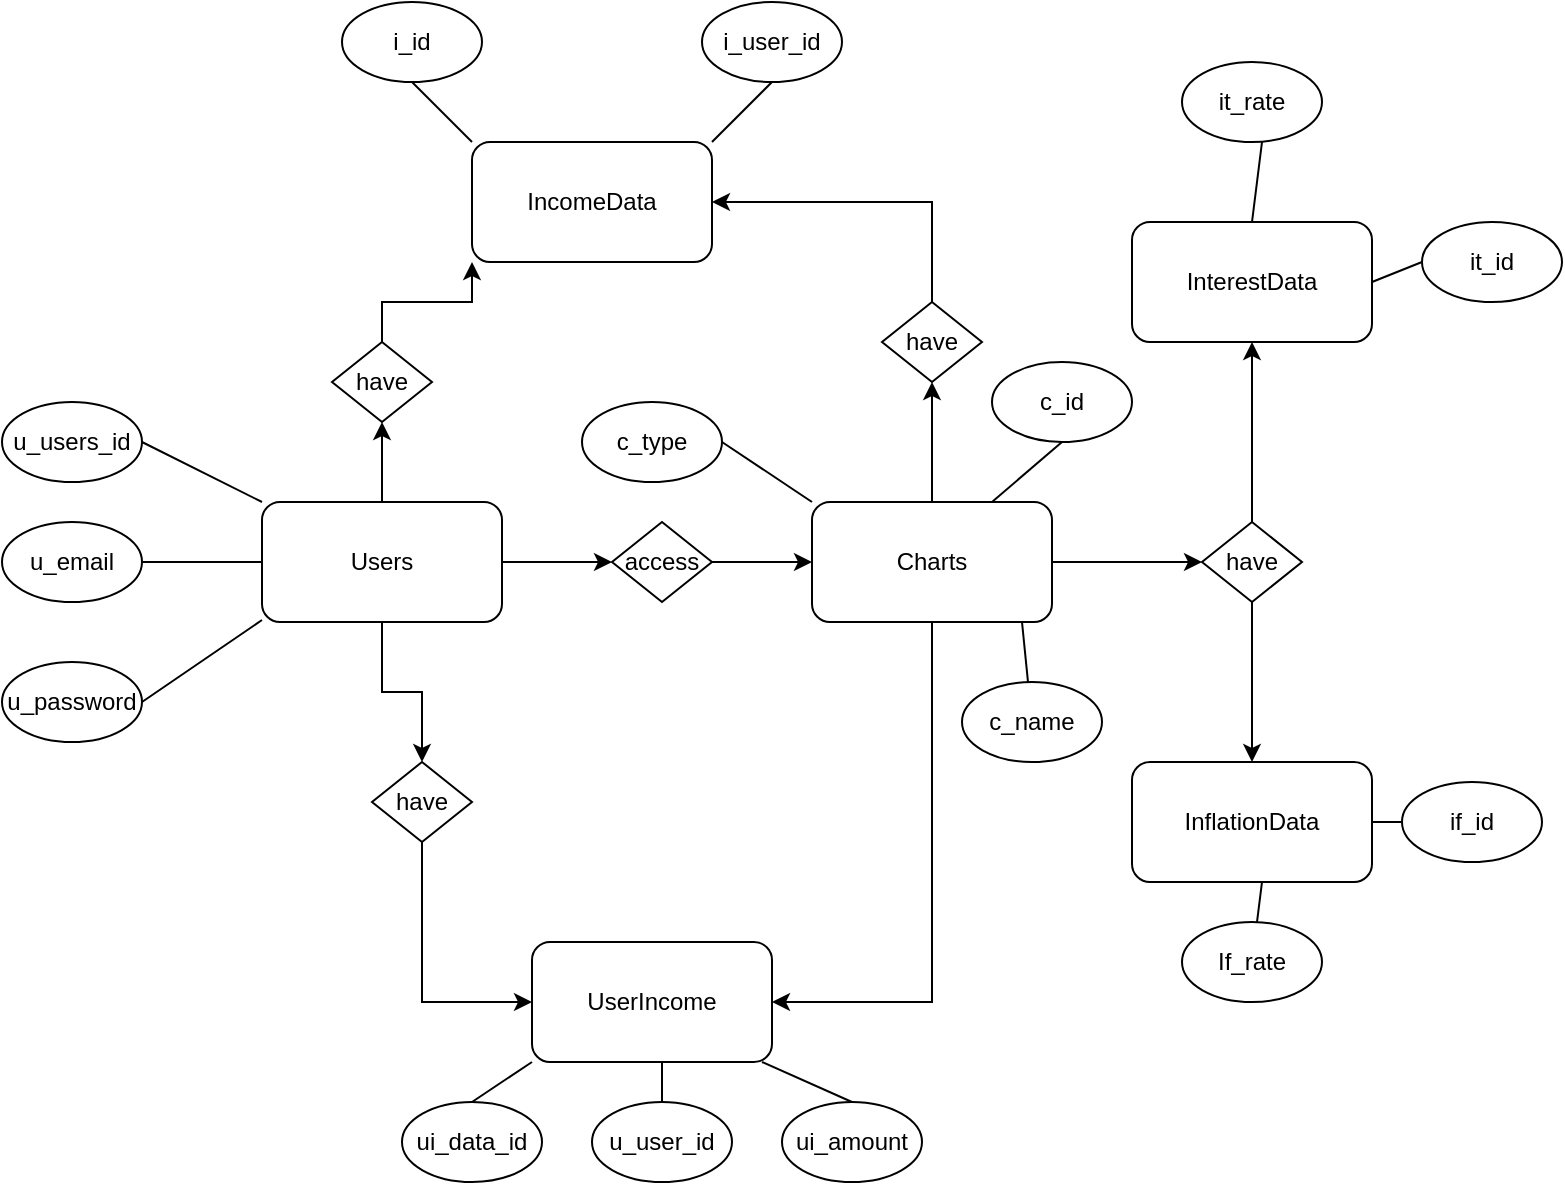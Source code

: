 <mxfile version="22.0.4" type="github">
  <diagram name="Page-1" id="ptBrJCZNpnKrMrh5eRFJ">
    <mxGraphModel dx="1434" dy="790" grid="1" gridSize="10" guides="1" tooltips="1" connect="1" arrows="1" fold="1" page="1" pageScale="1" pageWidth="850" pageHeight="1100" math="0" shadow="0">
      <root>
        <mxCell id="0" />
        <mxCell id="1" parent="0" />
        <mxCell id="P4rtW_fDKfjn2RvKO4Z2-17" style="edgeStyle=orthogonalEdgeStyle;rounded=0;orthogonalLoop=1;jettySize=auto;html=1;exitX=0.5;exitY=1;exitDx=0;exitDy=0;entryX=0.5;entryY=0;entryDx=0;entryDy=0;" edge="1" parent="1" source="P4rtW_fDKfjn2RvKO4Z2-1" target="P4rtW_fDKfjn2RvKO4Z2-9">
          <mxGeometry relative="1" as="geometry" />
        </mxCell>
        <mxCell id="P4rtW_fDKfjn2RvKO4Z2-21" style="edgeStyle=orthogonalEdgeStyle;rounded=0;orthogonalLoop=1;jettySize=auto;html=1;exitX=1;exitY=0.5;exitDx=0;exitDy=0;entryX=0;entryY=0.5;entryDx=0;entryDy=0;" edge="1" parent="1" source="P4rtW_fDKfjn2RvKO4Z2-1" target="P4rtW_fDKfjn2RvKO4Z2-19">
          <mxGeometry relative="1" as="geometry" />
        </mxCell>
        <mxCell id="P4rtW_fDKfjn2RvKO4Z2-37" style="edgeStyle=orthogonalEdgeStyle;rounded=0;orthogonalLoop=1;jettySize=auto;html=1;exitX=0.5;exitY=0;exitDx=0;exitDy=0;entryX=0.5;entryY=1;entryDx=0;entryDy=0;" edge="1" parent="1" source="P4rtW_fDKfjn2RvKO4Z2-1" target="P4rtW_fDKfjn2RvKO4Z2-8">
          <mxGeometry relative="1" as="geometry" />
        </mxCell>
        <mxCell id="P4rtW_fDKfjn2RvKO4Z2-1" value="Users" style="rounded=1;whiteSpace=wrap;html=1;" vertex="1" parent="1">
          <mxGeometry x="180" y="310" width="120" height="60" as="geometry" />
        </mxCell>
        <mxCell id="P4rtW_fDKfjn2RvKO4Z2-2" value="InflationData" style="rounded=1;whiteSpace=wrap;html=1;" vertex="1" parent="1">
          <mxGeometry x="615" y="440" width="120" height="60" as="geometry" />
        </mxCell>
        <mxCell id="P4rtW_fDKfjn2RvKO4Z2-3" value="InterestData" style="rounded=1;whiteSpace=wrap;html=1;" vertex="1" parent="1">
          <mxGeometry x="615" y="170" width="120" height="60" as="geometry" />
        </mxCell>
        <mxCell id="P4rtW_fDKfjn2RvKO4Z2-4" value="IncomeData" style="rounded=1;whiteSpace=wrap;html=1;" vertex="1" parent="1">
          <mxGeometry x="285" y="130" width="120" height="60" as="geometry" />
        </mxCell>
        <mxCell id="P4rtW_fDKfjn2RvKO4Z2-5" value="UserIncome" style="rounded=1;whiteSpace=wrap;html=1;" vertex="1" parent="1">
          <mxGeometry x="315" y="530" width="120" height="60" as="geometry" />
        </mxCell>
        <mxCell id="P4rtW_fDKfjn2RvKO4Z2-28" style="edgeStyle=orthogonalEdgeStyle;rounded=0;orthogonalLoop=1;jettySize=auto;html=1;exitX=0.5;exitY=1;exitDx=0;exitDy=0;entryX=1;entryY=0.5;entryDx=0;entryDy=0;" edge="1" parent="1" source="P4rtW_fDKfjn2RvKO4Z2-6" target="P4rtW_fDKfjn2RvKO4Z2-5">
          <mxGeometry relative="1" as="geometry" />
        </mxCell>
        <mxCell id="P4rtW_fDKfjn2RvKO4Z2-30" style="edgeStyle=orthogonalEdgeStyle;rounded=0;orthogonalLoop=1;jettySize=auto;html=1;exitX=1;exitY=0.5;exitDx=0;exitDy=0;entryX=0;entryY=0.5;entryDx=0;entryDy=0;" edge="1" parent="1" source="P4rtW_fDKfjn2RvKO4Z2-6" target="P4rtW_fDKfjn2RvKO4Z2-24">
          <mxGeometry relative="1" as="geometry" />
        </mxCell>
        <mxCell id="P4rtW_fDKfjn2RvKO4Z2-41" style="edgeStyle=orthogonalEdgeStyle;rounded=0;orthogonalLoop=1;jettySize=auto;html=1;exitX=0.5;exitY=0;exitDx=0;exitDy=0;entryX=0.5;entryY=1;entryDx=0;entryDy=0;" edge="1" parent="1" source="P4rtW_fDKfjn2RvKO4Z2-6" target="P4rtW_fDKfjn2RvKO4Z2-23">
          <mxGeometry relative="1" as="geometry" />
        </mxCell>
        <mxCell id="P4rtW_fDKfjn2RvKO4Z2-6" value="Charts" style="rounded=1;whiteSpace=wrap;html=1;" vertex="1" parent="1">
          <mxGeometry x="455" y="310" width="120" height="60" as="geometry" />
        </mxCell>
        <mxCell id="P4rtW_fDKfjn2RvKO4Z2-15" style="edgeStyle=orthogonalEdgeStyle;rounded=0;orthogonalLoop=1;jettySize=auto;html=1;exitX=0.5;exitY=0;exitDx=0;exitDy=0;entryX=0;entryY=1;entryDx=0;entryDy=0;" edge="1" parent="1" source="P4rtW_fDKfjn2RvKO4Z2-8" target="P4rtW_fDKfjn2RvKO4Z2-4">
          <mxGeometry relative="1" as="geometry" />
        </mxCell>
        <mxCell id="P4rtW_fDKfjn2RvKO4Z2-8" value="have" style="rhombus;whiteSpace=wrap;html=1;" vertex="1" parent="1">
          <mxGeometry x="215" y="230" width="50" height="40" as="geometry" />
        </mxCell>
        <mxCell id="P4rtW_fDKfjn2RvKO4Z2-18" style="edgeStyle=orthogonalEdgeStyle;rounded=0;orthogonalLoop=1;jettySize=auto;html=1;exitX=0.5;exitY=1;exitDx=0;exitDy=0;entryX=0;entryY=0.5;entryDx=0;entryDy=0;" edge="1" parent="1" source="P4rtW_fDKfjn2RvKO4Z2-9" target="P4rtW_fDKfjn2RvKO4Z2-5">
          <mxGeometry relative="1" as="geometry" />
        </mxCell>
        <mxCell id="P4rtW_fDKfjn2RvKO4Z2-9" value="have" style="rhombus;whiteSpace=wrap;html=1;" vertex="1" parent="1">
          <mxGeometry x="235" y="440" width="50" height="40" as="geometry" />
        </mxCell>
        <mxCell id="P4rtW_fDKfjn2RvKO4Z2-22" style="edgeStyle=orthogonalEdgeStyle;rounded=0;orthogonalLoop=1;jettySize=auto;html=1;exitX=1;exitY=0.5;exitDx=0;exitDy=0;entryX=0;entryY=0.5;entryDx=0;entryDy=0;" edge="1" parent="1" source="P4rtW_fDKfjn2RvKO4Z2-19" target="P4rtW_fDKfjn2RvKO4Z2-6">
          <mxGeometry relative="1" as="geometry" />
        </mxCell>
        <mxCell id="P4rtW_fDKfjn2RvKO4Z2-19" value="access" style="rhombus;whiteSpace=wrap;html=1;" vertex="1" parent="1">
          <mxGeometry x="355" y="320" width="50" height="40" as="geometry" />
        </mxCell>
        <mxCell id="P4rtW_fDKfjn2RvKO4Z2-27" style="edgeStyle=orthogonalEdgeStyle;rounded=0;orthogonalLoop=1;jettySize=auto;html=1;exitX=0.5;exitY=0;exitDx=0;exitDy=0;entryX=1;entryY=0.5;entryDx=0;entryDy=0;" edge="1" parent="1" source="P4rtW_fDKfjn2RvKO4Z2-23" target="P4rtW_fDKfjn2RvKO4Z2-4">
          <mxGeometry relative="1" as="geometry" />
        </mxCell>
        <mxCell id="P4rtW_fDKfjn2RvKO4Z2-23" value="have" style="rhombus;whiteSpace=wrap;html=1;" vertex="1" parent="1">
          <mxGeometry x="490" y="210" width="50" height="40" as="geometry" />
        </mxCell>
        <mxCell id="P4rtW_fDKfjn2RvKO4Z2-32" style="edgeStyle=orthogonalEdgeStyle;rounded=0;orthogonalLoop=1;jettySize=auto;html=1;exitX=0.5;exitY=1;exitDx=0;exitDy=0;" edge="1" parent="1" source="P4rtW_fDKfjn2RvKO4Z2-24" target="P4rtW_fDKfjn2RvKO4Z2-2">
          <mxGeometry relative="1" as="geometry" />
        </mxCell>
        <mxCell id="P4rtW_fDKfjn2RvKO4Z2-24" value="have" style="rhombus;whiteSpace=wrap;html=1;" vertex="1" parent="1">
          <mxGeometry x="650" y="320" width="50" height="40" as="geometry" />
        </mxCell>
        <mxCell id="P4rtW_fDKfjn2RvKO4Z2-31" style="edgeStyle=orthogonalEdgeStyle;rounded=0;orthogonalLoop=1;jettySize=auto;html=1;exitX=0.5;exitY=0;exitDx=0;exitDy=0;entryX=0.5;entryY=1;entryDx=0;entryDy=0;" edge="1" parent="1" source="P4rtW_fDKfjn2RvKO4Z2-24" target="P4rtW_fDKfjn2RvKO4Z2-3">
          <mxGeometry relative="1" as="geometry" />
        </mxCell>
        <mxCell id="P4rtW_fDKfjn2RvKO4Z2-33" value="u_users_id" style="ellipse;whiteSpace=wrap;html=1;" vertex="1" parent="1">
          <mxGeometry x="50" y="260" width="70" height="40" as="geometry" />
        </mxCell>
        <mxCell id="P4rtW_fDKfjn2RvKO4Z2-34" value="u_email" style="ellipse;whiteSpace=wrap;html=1;" vertex="1" parent="1">
          <mxGeometry x="50" y="320" width="70" height="40" as="geometry" />
        </mxCell>
        <mxCell id="P4rtW_fDKfjn2RvKO4Z2-35" value="u_password" style="ellipse;whiteSpace=wrap;html=1;" vertex="1" parent="1">
          <mxGeometry x="50" y="390" width="70" height="40" as="geometry" />
        </mxCell>
        <mxCell id="P4rtW_fDKfjn2RvKO4Z2-38" value="" style="endArrow=none;html=1;rounded=0;exitX=1;exitY=0.5;exitDx=0;exitDy=0;" edge="1" parent="1" source="P4rtW_fDKfjn2RvKO4Z2-34">
          <mxGeometry width="50" height="50" relative="1" as="geometry">
            <mxPoint x="130" y="390" as="sourcePoint" />
            <mxPoint x="180" y="340" as="targetPoint" />
          </mxGeometry>
        </mxCell>
        <mxCell id="P4rtW_fDKfjn2RvKO4Z2-39" value="" style="endArrow=none;html=1;rounded=0;exitX=1;exitY=0.5;exitDx=0;exitDy=0;" edge="1" parent="1" source="P4rtW_fDKfjn2RvKO4Z2-35">
          <mxGeometry width="50" height="50" relative="1" as="geometry">
            <mxPoint x="120" y="369" as="sourcePoint" />
            <mxPoint x="180" y="369" as="targetPoint" />
          </mxGeometry>
        </mxCell>
        <mxCell id="P4rtW_fDKfjn2RvKO4Z2-40" value="" style="endArrow=none;html=1;rounded=0;exitX=1;exitY=0.5;exitDx=0;exitDy=0;entryX=0;entryY=0;entryDx=0;entryDy=0;" edge="1" parent="1" source="P4rtW_fDKfjn2RvKO4Z2-33" target="P4rtW_fDKfjn2RvKO4Z2-1">
          <mxGeometry width="50" height="50" relative="1" as="geometry">
            <mxPoint x="120" y="309" as="sourcePoint" />
            <mxPoint x="180" y="309" as="targetPoint" />
          </mxGeometry>
        </mxCell>
        <mxCell id="P4rtW_fDKfjn2RvKO4Z2-42" value="c_type" style="ellipse;whiteSpace=wrap;html=1;" vertex="1" parent="1">
          <mxGeometry x="340" y="260" width="70" height="40" as="geometry" />
        </mxCell>
        <mxCell id="P4rtW_fDKfjn2RvKO4Z2-43" value="c_id" style="ellipse;whiteSpace=wrap;html=1;" vertex="1" parent="1">
          <mxGeometry x="545" y="240" width="70" height="40" as="geometry" />
        </mxCell>
        <mxCell id="P4rtW_fDKfjn2RvKO4Z2-44" value="c_name" style="ellipse;whiteSpace=wrap;html=1;" vertex="1" parent="1">
          <mxGeometry x="530" y="400" width="70" height="40" as="geometry" />
        </mxCell>
        <mxCell id="P4rtW_fDKfjn2RvKO4Z2-46" value="" style="endArrow=none;html=1;rounded=0;exitX=0;exitY=0;exitDx=0;exitDy=0;entryX=1;entryY=0.5;entryDx=0;entryDy=0;" edge="1" parent="1" source="P4rtW_fDKfjn2RvKO4Z2-6" target="P4rtW_fDKfjn2RvKO4Z2-42">
          <mxGeometry width="50" height="50" relative="1" as="geometry">
            <mxPoint x="400" y="310" as="sourcePoint" />
            <mxPoint x="450" y="260" as="targetPoint" />
          </mxGeometry>
        </mxCell>
        <mxCell id="P4rtW_fDKfjn2RvKO4Z2-47" value="" style="endArrow=none;html=1;rounded=0;exitX=0.75;exitY=0;exitDx=0;exitDy=0;entryX=0.5;entryY=1;entryDx=0;entryDy=0;" edge="1" parent="1" source="P4rtW_fDKfjn2RvKO4Z2-6" target="P4rtW_fDKfjn2RvKO4Z2-43">
          <mxGeometry width="50" height="50" relative="1" as="geometry">
            <mxPoint x="560" y="350" as="sourcePoint" />
            <mxPoint x="545" y="280" as="targetPoint" />
            <Array as="points" />
          </mxGeometry>
        </mxCell>
        <mxCell id="P4rtW_fDKfjn2RvKO4Z2-48" value="" style="endArrow=none;html=1;rounded=0;" edge="1" parent="1" source="P4rtW_fDKfjn2RvKO4Z2-44">
          <mxGeometry width="50" height="50" relative="1" as="geometry">
            <mxPoint x="510" y="420" as="sourcePoint" />
            <mxPoint x="560" y="370" as="targetPoint" />
          </mxGeometry>
        </mxCell>
        <mxCell id="P4rtW_fDKfjn2RvKO4Z2-49" value="If_rate" style="ellipse;whiteSpace=wrap;html=1;" vertex="1" parent="1">
          <mxGeometry x="640" y="520" width="70" height="40" as="geometry" />
        </mxCell>
        <mxCell id="P4rtW_fDKfjn2RvKO4Z2-50" value="it_id" style="ellipse;whiteSpace=wrap;html=1;" vertex="1" parent="1">
          <mxGeometry x="760" y="170" width="70" height="40" as="geometry" />
        </mxCell>
        <mxCell id="P4rtW_fDKfjn2RvKO4Z2-51" value="it_rate" style="ellipse;whiteSpace=wrap;html=1;" vertex="1" parent="1">
          <mxGeometry x="640" y="90" width="70" height="40" as="geometry" />
        </mxCell>
        <mxCell id="P4rtW_fDKfjn2RvKO4Z2-52" value="i_id" style="ellipse;whiteSpace=wrap;html=1;" vertex="1" parent="1">
          <mxGeometry x="220" y="60" width="70" height="40" as="geometry" />
        </mxCell>
        <mxCell id="P4rtW_fDKfjn2RvKO4Z2-53" value="if_id" style="ellipse;whiteSpace=wrap;html=1;" vertex="1" parent="1">
          <mxGeometry x="750" y="450" width="70" height="40" as="geometry" />
        </mxCell>
        <mxCell id="P4rtW_fDKfjn2RvKO4Z2-54" value="i_user_id" style="ellipse;whiteSpace=wrap;html=1;" vertex="1" parent="1">
          <mxGeometry x="400" y="60" width="70" height="40" as="geometry" />
        </mxCell>
        <mxCell id="P4rtW_fDKfjn2RvKO4Z2-56" value="" style="endArrow=none;html=1;rounded=0;entryX=0.5;entryY=1;entryDx=0;entryDy=0;exitX=1;exitY=0;exitDx=0;exitDy=0;" edge="1" parent="1" source="P4rtW_fDKfjn2RvKO4Z2-4" target="P4rtW_fDKfjn2RvKO4Z2-54">
          <mxGeometry width="50" height="50" relative="1" as="geometry">
            <mxPoint x="430" y="150" as="sourcePoint" />
            <mxPoint x="480" y="100" as="targetPoint" />
          </mxGeometry>
        </mxCell>
        <mxCell id="P4rtW_fDKfjn2RvKO4Z2-57" value="" style="endArrow=none;html=1;rounded=0;entryX=0.5;entryY=1;entryDx=0;entryDy=0;exitX=0;exitY=0;exitDx=0;exitDy=0;" edge="1" parent="1" source="P4rtW_fDKfjn2RvKO4Z2-4">
          <mxGeometry width="50" height="50" relative="1" as="geometry">
            <mxPoint x="225" y="130" as="sourcePoint" />
            <mxPoint x="255" y="100" as="targetPoint" />
          </mxGeometry>
        </mxCell>
        <mxCell id="P4rtW_fDKfjn2RvKO4Z2-59" value="ui_amount" style="ellipse;whiteSpace=wrap;html=1;" vertex="1" parent="1">
          <mxGeometry x="440" y="610" width="70" height="40" as="geometry" />
        </mxCell>
        <mxCell id="P4rtW_fDKfjn2RvKO4Z2-60" value="u_user_id" style="ellipse;whiteSpace=wrap;html=1;" vertex="1" parent="1">
          <mxGeometry x="345" y="610" width="70" height="40" as="geometry" />
        </mxCell>
        <mxCell id="P4rtW_fDKfjn2RvKO4Z2-61" value="ui_data_id" style="ellipse;whiteSpace=wrap;html=1;" vertex="1" parent="1">
          <mxGeometry x="250" y="610" width="70" height="40" as="geometry" />
        </mxCell>
        <mxCell id="P4rtW_fDKfjn2RvKO4Z2-62" value="" style="endArrow=none;html=1;rounded=0;" edge="1" parent="1" source="P4rtW_fDKfjn2RvKO4Z2-49">
          <mxGeometry width="50" height="50" relative="1" as="geometry">
            <mxPoint x="630" y="550" as="sourcePoint" />
            <mxPoint x="680" y="500" as="targetPoint" />
          </mxGeometry>
        </mxCell>
        <mxCell id="P4rtW_fDKfjn2RvKO4Z2-63" value="" style="endArrow=none;html=1;rounded=0;exitX=1;exitY=0.5;exitDx=0;exitDy=0;" edge="1" parent="1" source="P4rtW_fDKfjn2RvKO4Z2-2">
          <mxGeometry width="50" height="50" relative="1" as="geometry">
            <mxPoint x="700" y="520" as="sourcePoint" />
            <mxPoint x="750" y="470" as="targetPoint" />
          </mxGeometry>
        </mxCell>
        <mxCell id="P4rtW_fDKfjn2RvKO4Z2-64" value="" style="endArrow=none;html=1;rounded=0;exitX=1;exitY=0.5;exitDx=0;exitDy=0;" edge="1" parent="1" source="P4rtW_fDKfjn2RvKO4Z2-3">
          <mxGeometry width="50" height="50" relative="1" as="geometry">
            <mxPoint x="710" y="240" as="sourcePoint" />
            <mxPoint x="760" y="190" as="targetPoint" />
          </mxGeometry>
        </mxCell>
        <mxCell id="P4rtW_fDKfjn2RvKO4Z2-65" value="" style="endArrow=none;html=1;rounded=0;exitX=0.5;exitY=0;exitDx=0;exitDy=0;" edge="1" parent="1" source="P4rtW_fDKfjn2RvKO4Z2-3">
          <mxGeometry width="50" height="50" relative="1" as="geometry">
            <mxPoint x="630" y="180" as="sourcePoint" />
            <mxPoint x="680" y="130" as="targetPoint" />
          </mxGeometry>
        </mxCell>
        <mxCell id="P4rtW_fDKfjn2RvKO4Z2-66" value="" style="endArrow=none;html=1;rounded=0;exitX=0.5;exitY=0;exitDx=0;exitDy=0;" edge="1" parent="1" source="P4rtW_fDKfjn2RvKO4Z2-59">
          <mxGeometry width="50" height="50" relative="1" as="geometry">
            <mxPoint x="380" y="640" as="sourcePoint" />
            <mxPoint x="430" y="590" as="targetPoint" />
          </mxGeometry>
        </mxCell>
        <mxCell id="P4rtW_fDKfjn2RvKO4Z2-67" value="" style="endArrow=none;html=1;rounded=0;exitX=0.5;exitY=0;exitDx=0;exitDy=0;" edge="1" parent="1" source="P4rtW_fDKfjn2RvKO4Z2-60">
          <mxGeometry width="50" height="50" relative="1" as="geometry">
            <mxPoint x="330" y="640" as="sourcePoint" />
            <mxPoint x="380" y="590" as="targetPoint" />
          </mxGeometry>
        </mxCell>
        <mxCell id="P4rtW_fDKfjn2RvKO4Z2-68" value="" style="endArrow=none;html=1;rounded=0;exitX=0.5;exitY=0;exitDx=0;exitDy=0;" edge="1" parent="1" source="P4rtW_fDKfjn2RvKO4Z2-61">
          <mxGeometry width="50" height="50" relative="1" as="geometry">
            <mxPoint x="265" y="640" as="sourcePoint" />
            <mxPoint x="315" y="590" as="targetPoint" />
          </mxGeometry>
        </mxCell>
      </root>
    </mxGraphModel>
  </diagram>
</mxfile>
